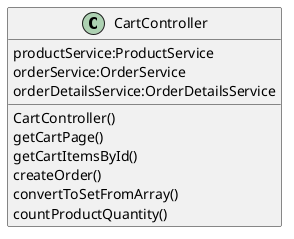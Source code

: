 @startuml
 class CartController {
      productService:ProductService
      orderService:OrderService
      orderDetailsService:OrderDetailsService
      CartController()
       getCartPage()
        getCartItemsById()
       createOrder()
       convertToSetFromArray()
        countProductQuantity()
}
@enduml